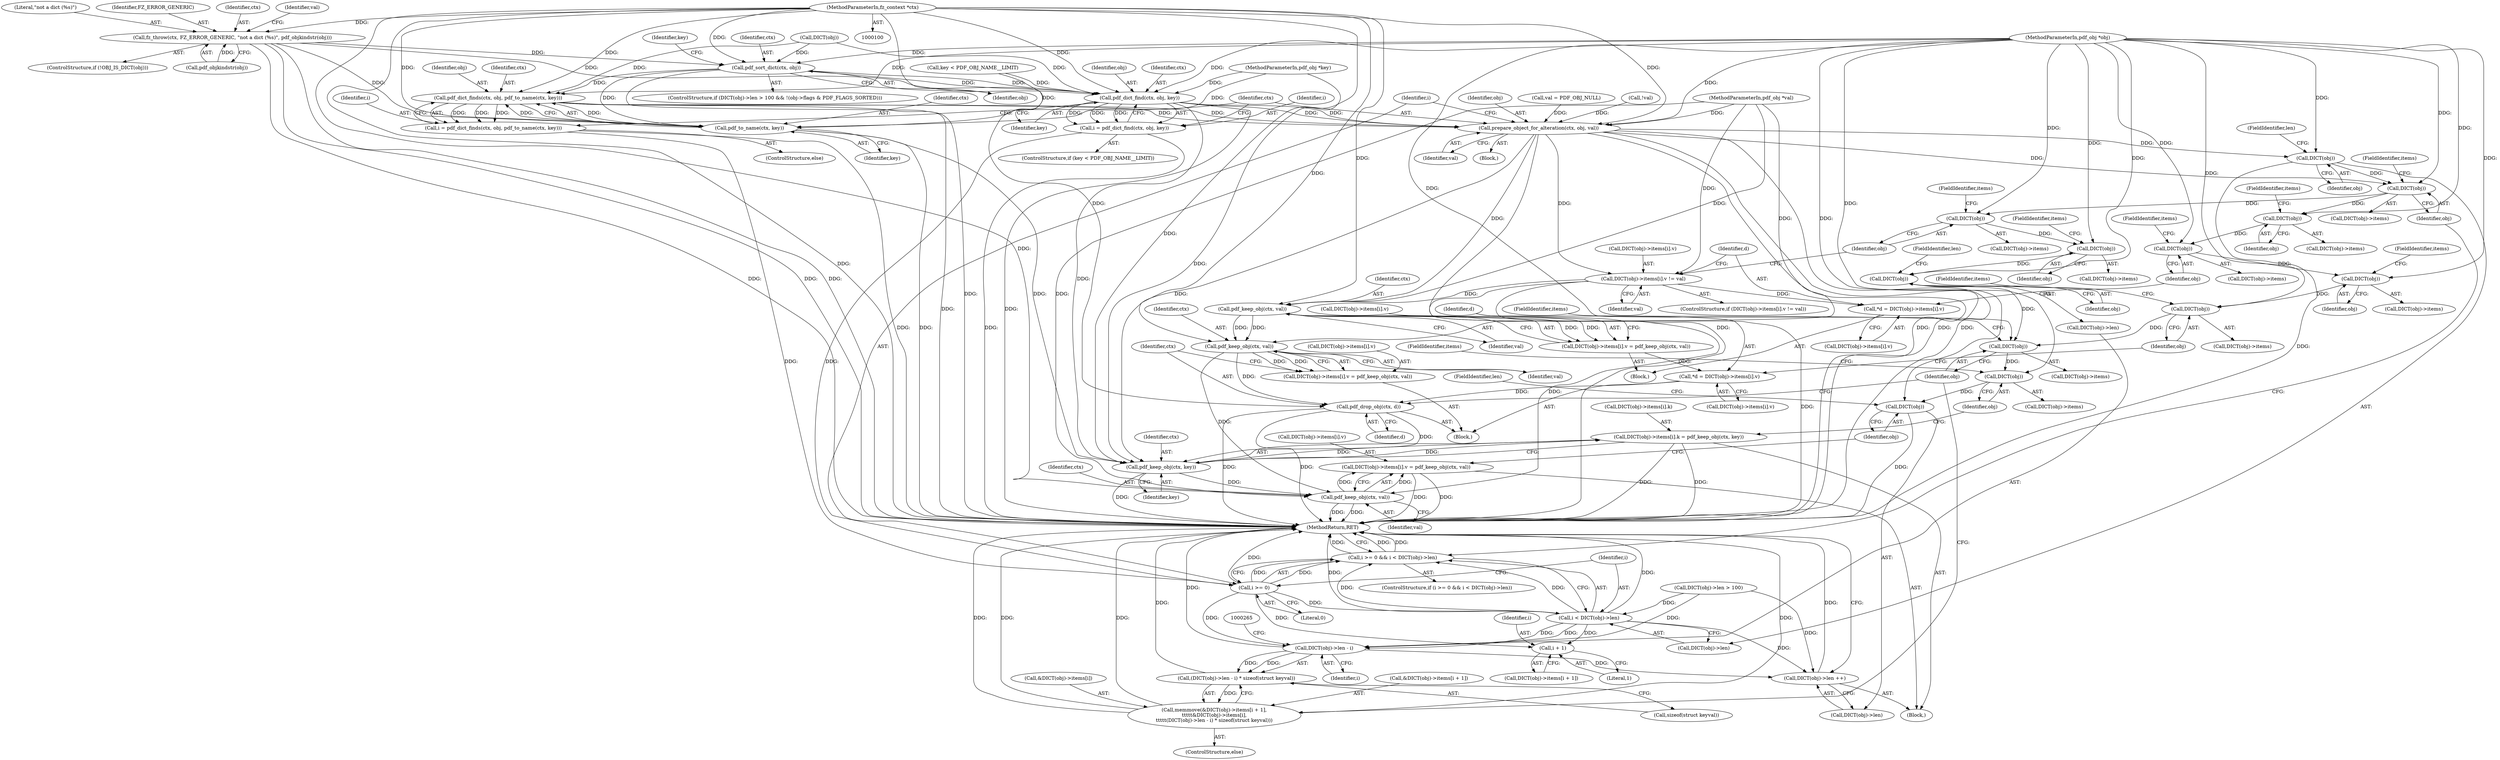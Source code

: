 digraph "1_ghostscript_1e03c06456d997435019fb3526fa2d4be7dbc6ec@pointer" {
"1000101" [label="(MethodParameterIn,fz_context *ctx)"];
"1000113" [label="(Call,fz_throw(ctx, FZ_ERROR_GENERIC, \"not a dict (%s)\", pdf_objkindstr(obj)))"];
"1000139" [label="(Call,pdf_sort_dict(ctx, obj))"];
"1000148" [label="(Call,pdf_dict_find(ctx, obj, key))"];
"1000146" [label="(Call,i = pdf_dict_find(ctx, obj, key))"];
"1000167" [label="(Call,i >= 0)"];
"1000166" [label="(Call,i >= 0 && i < DICT(obj)->len)"];
"1000170" [label="(Call,i < DICT(obj)->len)"];
"1000247" [label="(Call,i + 1)"];
"1000258" [label="(Call,DICT(obj)->len - i)"];
"1000257" [label="(Call,(DICT(obj)->len - i) * sizeof(struct keyval))"];
"1000240" [label="(Call,memmove(&DICT(obj)->items[i + 1],\n\t\t\t\t\t&DICT(obj)->items[i],\n\t\t\t\t\t(DICT(obj)->len - i) * sizeof(struct keyval)))"];
"1000290" [label="(Call,DICT(obj)->len ++)"];
"1000161" [label="(Call,prepare_object_for_alteration(ctx, obj, val))"];
"1000173" [label="(Call,DICT(obj))"];
"1000182" [label="(Call,DICT(obj))"];
"1000195" [label="(Call,DICT(obj))"];
"1000204" [label="(Call,DICT(obj))"];
"1000219" [label="(Call,DICT(obj))"];
"1000228" [label="(Call,DICT(obj))"];
"1000270" [label="(Call,DICT(obj))"];
"1000282" [label="(Call,DICT(obj))"];
"1000292" [label="(Call,DICT(obj))"];
"1000244" [label="(Call,DICT(obj))"];
"1000253" [label="(Call,DICT(obj))"];
"1000260" [label="(Call,DICT(obj))"];
"1000178" [label="(Call,DICT(obj)->items[i].v != val)"];
"1000190" [label="(Call,*d = DICT(obj)->items[i].v)"];
"1000209" [label="(Call,pdf_keep_obj(ctx, val))"];
"1000200" [label="(Call,DICT(obj)->items[i].v = pdf_keep_obj(ctx, val))"];
"1000214" [label="(Call,*d = DICT(obj)->items[i].v)"];
"1000236" [label="(Call,pdf_drop_obj(ctx, d))"];
"1000275" [label="(Call,pdf_keep_obj(ctx, key))"];
"1000266" [label="(Call,DICT(obj)->items[i].k = pdf_keep_obj(ctx, key))"];
"1000287" [label="(Call,pdf_keep_obj(ctx, val))"];
"1000278" [label="(Call,DICT(obj)->items[i].v = pdf_keep_obj(ctx, val))"];
"1000233" [label="(Call,pdf_keep_obj(ctx, val))"];
"1000224" [label="(Call,DICT(obj)->items[i].v = pdf_keep_obj(ctx, val))"];
"1000155" [label="(Call,pdf_dict_finds(ctx, obj, pdf_to_name(ctx, key)))"];
"1000153" [label="(Call,i = pdf_dict_finds(ctx, obj, pdf_to_name(ctx, key)))"];
"1000158" [label="(Call,pdf_to_name(ctx, key))"];
"1000182" [label="(Call,DICT(obj))"];
"1000250" [label="(Call,&DICT(obj)->items[i])"];
"1000277" [label="(Identifier,key)"];
"1000113" [label="(Call,fz_throw(ctx, FZ_ERROR_GENERIC, \"not a dict (%s)\", pdf_objkindstr(obj)))"];
"1000212" [label="(Block,)"];
"1000288" [label="(Identifier,ctx)"];
"1000282" [label="(Call,DICT(obj))"];
"1000276" [label="(Identifier,ctx)"];
"1000210" [label="(Identifier,ctx)"];
"1000194" [label="(Call,DICT(obj)->items)"];
"1000294" [label="(FieldIdentifier,len)"];
"1000278" [label="(Call,DICT(obj)->items[i].v = pdf_keep_obj(ctx, val))"];
"1000197" [label="(FieldIdentifier,items)"];
"1000216" [label="(Call,DICT(obj)->items[i].v)"];
"1000164" [label="(Identifier,val)"];
"1000257" [label="(Call,(DICT(obj)->len - i) * sizeof(struct keyval))"];
"1000236" [label="(Call,pdf_drop_obj(ctx, d))"];
"1000127" [label="(Call,DICT(obj)->len > 100)"];
"1000161" [label="(Call,prepare_object_for_alteration(ctx, obj, val))"];
"1000190" [label="(Call,*d = DICT(obj)->items[i].v)"];
"1000152" [label="(ControlStructure,else)"];
"1000260" [label="(Call,DICT(obj))"];
"1000211" [label="(Identifier,val)"];
"1000253" [label="(Call,DICT(obj))"];
"1000165" [label="(ControlStructure,if (i >= 0 && i < DICT(obj)->len))"];
"1000105" [label="(Block,)"];
"1000249" [label="(Literal,1)"];
"1000188" [label="(Block,)"];
"1000117" [label="(Call,pdf_objkindstr(obj))"];
"1000234" [label="(Identifier,ctx)"];
"1000143" [label="(Call,key < PDF_OBJ_NAME__LIMIT)"];
"1000114" [label="(Identifier,ctx)"];
"1000167" [label="(Call,i >= 0)"];
"1000195" [label="(Call,DICT(obj))"];
"1000173" [label="(Call,DICT(obj))"];
"1000171" [label="(Identifier,i)"];
"1000159" [label="(Identifier,ctx)"];
"1000170" [label="(Call,i < DICT(obj)->len)"];
"1000177" [label="(ControlStructure,if (DICT(obj)->items[i].v != val))"];
"1000166" [label="(Call,i >= 0 && i < DICT(obj)->len)"];
"1000158" [label="(Call,pdf_to_name(ctx, key))"];
"1000238" [label="(Identifier,d)"];
"1000241" [label="(Call,&DICT(obj)->items[i + 1])"];
"1000174" [label="(Identifier,obj)"];
"1000269" [label="(Call,DICT(obj)->items)"];
"1000151" [label="(Identifier,key)"];
"1000184" [label="(FieldIdentifier,items)"];
"1000214" [label="(Call,*d = DICT(obj)->items[i].v)"];
"1000172" [label="(Call,DICT(obj)->len)"];
"1000275" [label="(Call,pdf_keep_obj(ctx, key))"];
"1000261" [label="(Identifier,obj)"];
"1000233" [label="(Call,pdf_keep_obj(ctx, val))"];
"1000101" [label="(MethodParameterIn,fz_context *ctx)"];
"1000266" [label="(Call,DICT(obj)->items[i].k = pdf_keep_obj(ctx, key))"];
"1000160" [label="(Identifier,key)"];
"1000271" [label="(Identifier,obj)"];
"1000191" [label="(Identifier,d)"];
"1000155" [label="(Call,pdf_dict_finds(ctx, obj, pdf_to_name(ctx, key)))"];
"1000196" [label="(Identifier,obj)"];
"1000248" [label="(Identifier,i)"];
"1000120" [label="(Call,!val)"];
"1000140" [label="(Identifier,ctx)"];
"1000149" [label="(Identifier,ctx)"];
"1000156" [label="(Identifier,ctx)"];
"1000221" [label="(FieldIdentifier,items)"];
"1000262" [label="(FieldIdentifier,len)"];
"1000121" [label="(Identifier,val)"];
"1000144" [label="(Identifier,key)"];
"1000150" [label="(Identifier,obj)"];
"1000205" [label="(Identifier,obj)"];
"1000201" [label="(Call,DICT(obj)->items[i].v)"];
"1000146" [label="(Call,i = pdf_dict_find(ctx, obj, key))"];
"1000125" [label="(ControlStructure,if (DICT(obj)->len > 100 && !(obj->flags & PDF_FLAGS_SORTED)))"];
"1000290" [label="(Call,DICT(obj)->len ++)"];
"1000258" [label="(Call,DICT(obj)->len - i)"];
"1000179" [label="(Call,DICT(obj)->items[i].v)"];
"1000291" [label="(Call,DICT(obj)->len)"];
"1000246" [label="(FieldIdentifier,items)"];
"1000162" [label="(Identifier,ctx)"];
"1000142" [label="(ControlStructure,if (key < PDF_OBJ_NAME__LIMIT))"];
"1000220" [label="(Identifier,obj)"];
"1000263" [label="(Identifier,i)"];
"1000147" [label="(Identifier,i)"];
"1000252" [label="(Call,DICT(obj)->items)"];
"1000116" [label="(Literal,\"not a dict (%s)\")"];
"1000281" [label="(Call,DICT(obj)->items)"];
"1000225" [label="(Call,DICT(obj)->items[i].v)"];
"1000239" [label="(ControlStructure,else)"];
"1000122" [label="(Call,val = PDF_OBJ_NULL)"];
"1000215" [label="(Identifier,d)"];
"1000289" [label="(Identifier,val)"];
"1000292" [label="(Call,DICT(obj))"];
"1000219" [label="(Call,DICT(obj))"];
"1000154" [label="(Identifier,i)"];
"1000203" [label="(Call,DICT(obj)->items)"];
"1000293" [label="(Identifier,obj)"];
"1000279" [label="(Call,DICT(obj)->items[i].v)"];
"1000115" [label="(Identifier,FZ_ERROR_GENERIC)"];
"1000157" [label="(Identifier,obj)"];
"1000287" [label="(Call,pdf_keep_obj(ctx, val))"];
"1000139" [label="(Call,pdf_sort_dict(ctx, obj))"];
"1000244" [label="(Call,DICT(obj))"];
"1000192" [label="(Call,DICT(obj)->items[i].v)"];
"1000230" [label="(FieldIdentifier,items)"];
"1000183" [label="(Identifier,obj)"];
"1000264" [label="(Call,sizeof(struct keyval))"];
"1000295" [label="(MethodReturn,RET)"];
"1000129" [label="(Call,DICT(obj))"];
"1000104" [label="(MethodParameterIn,pdf_obj *val)"];
"1000200" [label="(Call,DICT(obj)->items[i].v = pdf_keep_obj(ctx, val))"];
"1000242" [label="(Call,DICT(obj)->items[i + 1])"];
"1000206" [label="(FieldIdentifier,items)"];
"1000148" [label="(Call,pdf_dict_find(ctx, obj, key))"];
"1000259" [label="(Call,DICT(obj)->len)"];
"1000209" [label="(Call,pdf_keep_obj(ctx, val))"];
"1000284" [label="(FieldIdentifier,items)"];
"1000267" [label="(Call,DICT(obj)->items[i].k)"];
"1000227" [label="(Call,DICT(obj)->items)"];
"1000178" [label="(Call,DICT(obj)->items[i].v != val)"];
"1000283" [label="(Identifier,obj)"];
"1000169" [label="(Literal,0)"];
"1000153" [label="(Call,i = pdf_dict_finds(ctx, obj, pdf_to_name(ctx, key)))"];
"1000163" [label="(Identifier,obj)"];
"1000270" [label="(Call,DICT(obj))"];
"1000224" [label="(Call,DICT(obj)->items[i].v = pdf_keep_obj(ctx, val))"];
"1000247" [label="(Call,i + 1)"];
"1000255" [label="(FieldIdentifier,items)"];
"1000175" [label="(FieldIdentifier,len)"];
"1000235" [label="(Identifier,val)"];
"1000218" [label="(Call,DICT(obj)->items)"];
"1000228" [label="(Call,DICT(obj))"];
"1000187" [label="(Identifier,val)"];
"1000109" [label="(ControlStructure,if (!OBJ_IS_DICT(obj)))"];
"1000102" [label="(MethodParameterIn,pdf_obj *obj)"];
"1000254" [label="(Identifier,obj)"];
"1000141" [label="(Identifier,obj)"];
"1000237" [label="(Identifier,ctx)"];
"1000176" [label="(Block,)"];
"1000204" [label="(Call,DICT(obj))"];
"1000272" [label="(FieldIdentifier,items)"];
"1000240" [label="(Call,memmove(&DICT(obj)->items[i + 1],\n\t\t\t\t\t&DICT(obj)->items[i],\n\t\t\t\t\t(DICT(obj)->len - i) * sizeof(struct keyval)))"];
"1000245" [label="(Identifier,obj)"];
"1000103" [label="(MethodParameterIn,pdf_obj *key)"];
"1000243" [label="(Call,DICT(obj)->items)"];
"1000229" [label="(Identifier,obj)"];
"1000168" [label="(Identifier,i)"];
"1000181" [label="(Call,DICT(obj)->items)"];
"1000101" -> "1000100"  [label="AST: "];
"1000101" -> "1000295"  [label="DDG: "];
"1000101" -> "1000113"  [label="DDG: "];
"1000101" -> "1000139"  [label="DDG: "];
"1000101" -> "1000148"  [label="DDG: "];
"1000101" -> "1000155"  [label="DDG: "];
"1000101" -> "1000158"  [label="DDG: "];
"1000101" -> "1000161"  [label="DDG: "];
"1000101" -> "1000209"  [label="DDG: "];
"1000101" -> "1000233"  [label="DDG: "];
"1000101" -> "1000236"  [label="DDG: "];
"1000101" -> "1000275"  [label="DDG: "];
"1000101" -> "1000287"  [label="DDG: "];
"1000113" -> "1000109"  [label="AST: "];
"1000113" -> "1000117"  [label="CFG: "];
"1000114" -> "1000113"  [label="AST: "];
"1000115" -> "1000113"  [label="AST: "];
"1000116" -> "1000113"  [label="AST: "];
"1000117" -> "1000113"  [label="AST: "];
"1000121" -> "1000113"  [label="CFG: "];
"1000113" -> "1000295"  [label="DDG: "];
"1000113" -> "1000295"  [label="DDG: "];
"1000113" -> "1000295"  [label="DDG: "];
"1000117" -> "1000113"  [label="DDG: "];
"1000113" -> "1000139"  [label="DDG: "];
"1000113" -> "1000148"  [label="DDG: "];
"1000113" -> "1000158"  [label="DDG: "];
"1000139" -> "1000125"  [label="AST: "];
"1000139" -> "1000141"  [label="CFG: "];
"1000140" -> "1000139"  [label="AST: "];
"1000141" -> "1000139"  [label="AST: "];
"1000144" -> "1000139"  [label="CFG: "];
"1000139" -> "1000295"  [label="DDG: "];
"1000129" -> "1000139"  [label="DDG: "];
"1000102" -> "1000139"  [label="DDG: "];
"1000139" -> "1000148"  [label="DDG: "];
"1000139" -> "1000148"  [label="DDG: "];
"1000139" -> "1000155"  [label="DDG: "];
"1000139" -> "1000158"  [label="DDG: "];
"1000148" -> "1000146"  [label="AST: "];
"1000148" -> "1000151"  [label="CFG: "];
"1000149" -> "1000148"  [label="AST: "];
"1000150" -> "1000148"  [label="AST: "];
"1000151" -> "1000148"  [label="AST: "];
"1000146" -> "1000148"  [label="CFG: "];
"1000148" -> "1000295"  [label="DDG: "];
"1000148" -> "1000146"  [label="DDG: "];
"1000148" -> "1000146"  [label="DDG: "];
"1000148" -> "1000146"  [label="DDG: "];
"1000129" -> "1000148"  [label="DDG: "];
"1000102" -> "1000148"  [label="DDG: "];
"1000143" -> "1000148"  [label="DDG: "];
"1000103" -> "1000148"  [label="DDG: "];
"1000148" -> "1000161"  [label="DDG: "];
"1000148" -> "1000161"  [label="DDG: "];
"1000148" -> "1000275"  [label="DDG: "];
"1000146" -> "1000142"  [label="AST: "];
"1000147" -> "1000146"  [label="AST: "];
"1000162" -> "1000146"  [label="CFG: "];
"1000146" -> "1000295"  [label="DDG: "];
"1000146" -> "1000167"  [label="DDG: "];
"1000167" -> "1000166"  [label="AST: "];
"1000167" -> "1000169"  [label="CFG: "];
"1000168" -> "1000167"  [label="AST: "];
"1000169" -> "1000167"  [label="AST: "];
"1000171" -> "1000167"  [label="CFG: "];
"1000166" -> "1000167"  [label="CFG: "];
"1000167" -> "1000295"  [label="DDG: "];
"1000167" -> "1000166"  [label="DDG: "];
"1000167" -> "1000166"  [label="DDG: "];
"1000153" -> "1000167"  [label="DDG: "];
"1000167" -> "1000170"  [label="DDG: "];
"1000167" -> "1000247"  [label="DDG: "];
"1000167" -> "1000258"  [label="DDG: "];
"1000166" -> "1000165"  [label="AST: "];
"1000166" -> "1000170"  [label="CFG: "];
"1000170" -> "1000166"  [label="AST: "];
"1000183" -> "1000166"  [label="CFG: "];
"1000295" -> "1000166"  [label="CFG: "];
"1000166" -> "1000295"  [label="DDG: "];
"1000166" -> "1000295"  [label="DDG: "];
"1000166" -> "1000295"  [label="DDG: "];
"1000170" -> "1000166"  [label="DDG: "];
"1000170" -> "1000166"  [label="DDG: "];
"1000170" -> "1000172"  [label="CFG: "];
"1000171" -> "1000170"  [label="AST: "];
"1000172" -> "1000170"  [label="AST: "];
"1000170" -> "1000295"  [label="DDG: "];
"1000170" -> "1000295"  [label="DDG: "];
"1000127" -> "1000170"  [label="DDG: "];
"1000170" -> "1000247"  [label="DDG: "];
"1000170" -> "1000258"  [label="DDG: "];
"1000170" -> "1000258"  [label="DDG: "];
"1000170" -> "1000290"  [label="DDG: "];
"1000247" -> "1000242"  [label="AST: "];
"1000247" -> "1000249"  [label="CFG: "];
"1000248" -> "1000247"  [label="AST: "];
"1000249" -> "1000247"  [label="AST: "];
"1000242" -> "1000247"  [label="CFG: "];
"1000258" -> "1000257"  [label="AST: "];
"1000258" -> "1000263"  [label="CFG: "];
"1000259" -> "1000258"  [label="AST: "];
"1000263" -> "1000258"  [label="AST: "];
"1000265" -> "1000258"  [label="CFG: "];
"1000258" -> "1000295"  [label="DDG: "];
"1000258" -> "1000257"  [label="DDG: "];
"1000258" -> "1000257"  [label="DDG: "];
"1000127" -> "1000258"  [label="DDG: "];
"1000258" -> "1000290"  [label="DDG: "];
"1000257" -> "1000240"  [label="AST: "];
"1000257" -> "1000264"  [label="CFG: "];
"1000264" -> "1000257"  [label="AST: "];
"1000240" -> "1000257"  [label="CFG: "];
"1000257" -> "1000295"  [label="DDG: "];
"1000257" -> "1000240"  [label="DDG: "];
"1000240" -> "1000239"  [label="AST: "];
"1000241" -> "1000240"  [label="AST: "];
"1000250" -> "1000240"  [label="AST: "];
"1000271" -> "1000240"  [label="CFG: "];
"1000240" -> "1000295"  [label="DDG: "];
"1000240" -> "1000295"  [label="DDG: "];
"1000240" -> "1000295"  [label="DDG: "];
"1000240" -> "1000295"  [label="DDG: "];
"1000290" -> "1000176"  [label="AST: "];
"1000290" -> "1000291"  [label="CFG: "];
"1000291" -> "1000290"  [label="AST: "];
"1000295" -> "1000290"  [label="CFG: "];
"1000290" -> "1000295"  [label="DDG: "];
"1000127" -> "1000290"  [label="DDG: "];
"1000161" -> "1000105"  [label="AST: "];
"1000161" -> "1000164"  [label="CFG: "];
"1000162" -> "1000161"  [label="AST: "];
"1000163" -> "1000161"  [label="AST: "];
"1000164" -> "1000161"  [label="AST: "];
"1000168" -> "1000161"  [label="CFG: "];
"1000161" -> "1000295"  [label="DDG: "];
"1000161" -> "1000295"  [label="DDG: "];
"1000161" -> "1000295"  [label="DDG: "];
"1000161" -> "1000295"  [label="DDG: "];
"1000155" -> "1000161"  [label="DDG: "];
"1000155" -> "1000161"  [label="DDG: "];
"1000102" -> "1000161"  [label="DDG: "];
"1000122" -> "1000161"  [label="DDG: "];
"1000120" -> "1000161"  [label="DDG: "];
"1000104" -> "1000161"  [label="DDG: "];
"1000161" -> "1000173"  [label="DDG: "];
"1000161" -> "1000182"  [label="DDG: "];
"1000161" -> "1000178"  [label="DDG: "];
"1000161" -> "1000209"  [label="DDG: "];
"1000161" -> "1000275"  [label="DDG: "];
"1000173" -> "1000172"  [label="AST: "];
"1000173" -> "1000174"  [label="CFG: "];
"1000174" -> "1000173"  [label="AST: "];
"1000175" -> "1000173"  [label="CFG: "];
"1000173" -> "1000295"  [label="DDG: "];
"1000102" -> "1000173"  [label="DDG: "];
"1000173" -> "1000182"  [label="DDG: "];
"1000182" -> "1000181"  [label="AST: "];
"1000182" -> "1000183"  [label="CFG: "];
"1000183" -> "1000182"  [label="AST: "];
"1000184" -> "1000182"  [label="CFG: "];
"1000102" -> "1000182"  [label="DDG: "];
"1000182" -> "1000195"  [label="DDG: "];
"1000182" -> "1000244"  [label="DDG: "];
"1000195" -> "1000194"  [label="AST: "];
"1000195" -> "1000196"  [label="CFG: "];
"1000196" -> "1000195"  [label="AST: "];
"1000197" -> "1000195"  [label="CFG: "];
"1000102" -> "1000195"  [label="DDG: "];
"1000195" -> "1000204"  [label="DDG: "];
"1000204" -> "1000203"  [label="AST: "];
"1000204" -> "1000205"  [label="CFG: "];
"1000205" -> "1000204"  [label="AST: "];
"1000206" -> "1000204"  [label="CFG: "];
"1000102" -> "1000204"  [label="DDG: "];
"1000204" -> "1000219"  [label="DDG: "];
"1000219" -> "1000218"  [label="AST: "];
"1000219" -> "1000220"  [label="CFG: "];
"1000220" -> "1000219"  [label="AST: "];
"1000221" -> "1000219"  [label="CFG: "];
"1000102" -> "1000219"  [label="DDG: "];
"1000219" -> "1000228"  [label="DDG: "];
"1000228" -> "1000227"  [label="AST: "];
"1000228" -> "1000229"  [label="CFG: "];
"1000229" -> "1000228"  [label="AST: "];
"1000230" -> "1000228"  [label="CFG: "];
"1000102" -> "1000228"  [label="DDG: "];
"1000228" -> "1000270"  [label="DDG: "];
"1000270" -> "1000269"  [label="AST: "];
"1000270" -> "1000271"  [label="CFG: "];
"1000271" -> "1000270"  [label="AST: "];
"1000272" -> "1000270"  [label="CFG: "];
"1000260" -> "1000270"  [label="DDG: "];
"1000102" -> "1000270"  [label="DDG: "];
"1000270" -> "1000282"  [label="DDG: "];
"1000282" -> "1000281"  [label="AST: "];
"1000282" -> "1000283"  [label="CFG: "];
"1000283" -> "1000282"  [label="AST: "];
"1000284" -> "1000282"  [label="CFG: "];
"1000102" -> "1000282"  [label="DDG: "];
"1000282" -> "1000292"  [label="DDG: "];
"1000292" -> "1000291"  [label="AST: "];
"1000292" -> "1000293"  [label="CFG: "];
"1000293" -> "1000292"  [label="AST: "];
"1000294" -> "1000292"  [label="CFG: "];
"1000292" -> "1000295"  [label="DDG: "];
"1000102" -> "1000292"  [label="DDG: "];
"1000244" -> "1000243"  [label="AST: "];
"1000244" -> "1000245"  [label="CFG: "];
"1000245" -> "1000244"  [label="AST: "];
"1000246" -> "1000244"  [label="CFG: "];
"1000102" -> "1000244"  [label="DDG: "];
"1000244" -> "1000253"  [label="DDG: "];
"1000253" -> "1000252"  [label="AST: "];
"1000253" -> "1000254"  [label="CFG: "];
"1000254" -> "1000253"  [label="AST: "];
"1000255" -> "1000253"  [label="CFG: "];
"1000102" -> "1000253"  [label="DDG: "];
"1000253" -> "1000260"  [label="DDG: "];
"1000260" -> "1000259"  [label="AST: "];
"1000260" -> "1000261"  [label="CFG: "];
"1000261" -> "1000260"  [label="AST: "];
"1000262" -> "1000260"  [label="CFG: "];
"1000102" -> "1000260"  [label="DDG: "];
"1000178" -> "1000177"  [label="AST: "];
"1000178" -> "1000187"  [label="CFG: "];
"1000179" -> "1000178"  [label="AST: "];
"1000187" -> "1000178"  [label="AST: "];
"1000191" -> "1000178"  [label="CFG: "];
"1000245" -> "1000178"  [label="CFG: "];
"1000178" -> "1000295"  [label="DDG: "];
"1000104" -> "1000178"  [label="DDG: "];
"1000178" -> "1000190"  [label="DDG: "];
"1000178" -> "1000209"  [label="DDG: "];
"1000178" -> "1000287"  [label="DDG: "];
"1000190" -> "1000188"  [label="AST: "];
"1000190" -> "1000192"  [label="CFG: "];
"1000191" -> "1000190"  [label="AST: "];
"1000192" -> "1000190"  [label="AST: "];
"1000205" -> "1000190"  [label="CFG: "];
"1000209" -> "1000200"  [label="AST: "];
"1000209" -> "1000211"  [label="CFG: "];
"1000210" -> "1000209"  [label="AST: "];
"1000211" -> "1000209"  [label="AST: "];
"1000200" -> "1000209"  [label="CFG: "];
"1000209" -> "1000200"  [label="DDG: "];
"1000209" -> "1000200"  [label="DDG: "];
"1000104" -> "1000209"  [label="DDG: "];
"1000209" -> "1000233"  [label="DDG: "];
"1000209" -> "1000233"  [label="DDG: "];
"1000200" -> "1000188"  [label="AST: "];
"1000201" -> "1000200"  [label="AST: "];
"1000215" -> "1000200"  [label="CFG: "];
"1000200" -> "1000214"  [label="DDG: "];
"1000214" -> "1000212"  [label="AST: "];
"1000214" -> "1000216"  [label="CFG: "];
"1000215" -> "1000214"  [label="AST: "];
"1000216" -> "1000214"  [label="AST: "];
"1000229" -> "1000214"  [label="CFG: "];
"1000214" -> "1000236"  [label="DDG: "];
"1000236" -> "1000212"  [label="AST: "];
"1000236" -> "1000238"  [label="CFG: "];
"1000237" -> "1000236"  [label="AST: "];
"1000238" -> "1000236"  [label="AST: "];
"1000271" -> "1000236"  [label="CFG: "];
"1000236" -> "1000295"  [label="DDG: "];
"1000236" -> "1000295"  [label="DDG: "];
"1000233" -> "1000236"  [label="DDG: "];
"1000236" -> "1000275"  [label="DDG: "];
"1000275" -> "1000266"  [label="AST: "];
"1000275" -> "1000277"  [label="CFG: "];
"1000276" -> "1000275"  [label="AST: "];
"1000277" -> "1000275"  [label="AST: "];
"1000266" -> "1000275"  [label="CFG: "];
"1000275" -> "1000295"  [label="DDG: "];
"1000275" -> "1000266"  [label="DDG: "];
"1000275" -> "1000266"  [label="DDG: "];
"1000158" -> "1000275"  [label="DDG: "];
"1000103" -> "1000275"  [label="DDG: "];
"1000275" -> "1000287"  [label="DDG: "];
"1000266" -> "1000176"  [label="AST: "];
"1000267" -> "1000266"  [label="AST: "];
"1000283" -> "1000266"  [label="CFG: "];
"1000266" -> "1000295"  [label="DDG: "];
"1000266" -> "1000295"  [label="DDG: "];
"1000287" -> "1000278"  [label="AST: "];
"1000287" -> "1000289"  [label="CFG: "];
"1000288" -> "1000287"  [label="AST: "];
"1000289" -> "1000287"  [label="AST: "];
"1000278" -> "1000287"  [label="CFG: "];
"1000287" -> "1000295"  [label="DDG: "];
"1000287" -> "1000295"  [label="DDG: "];
"1000287" -> "1000278"  [label="DDG: "];
"1000287" -> "1000278"  [label="DDG: "];
"1000233" -> "1000287"  [label="DDG: "];
"1000104" -> "1000287"  [label="DDG: "];
"1000278" -> "1000176"  [label="AST: "];
"1000279" -> "1000278"  [label="AST: "];
"1000293" -> "1000278"  [label="CFG: "];
"1000278" -> "1000295"  [label="DDG: "];
"1000278" -> "1000295"  [label="DDG: "];
"1000233" -> "1000224"  [label="AST: "];
"1000233" -> "1000235"  [label="CFG: "];
"1000234" -> "1000233"  [label="AST: "];
"1000235" -> "1000233"  [label="AST: "];
"1000224" -> "1000233"  [label="CFG: "];
"1000233" -> "1000224"  [label="DDG: "];
"1000233" -> "1000224"  [label="DDG: "];
"1000104" -> "1000233"  [label="DDG: "];
"1000224" -> "1000212"  [label="AST: "];
"1000225" -> "1000224"  [label="AST: "];
"1000237" -> "1000224"  [label="CFG: "];
"1000155" -> "1000153"  [label="AST: "];
"1000155" -> "1000158"  [label="CFG: "];
"1000156" -> "1000155"  [label="AST: "];
"1000157" -> "1000155"  [label="AST: "];
"1000158" -> "1000155"  [label="AST: "];
"1000153" -> "1000155"  [label="CFG: "];
"1000155" -> "1000295"  [label="DDG: "];
"1000155" -> "1000153"  [label="DDG: "];
"1000155" -> "1000153"  [label="DDG: "];
"1000155" -> "1000153"  [label="DDG: "];
"1000158" -> "1000155"  [label="DDG: "];
"1000158" -> "1000155"  [label="DDG: "];
"1000129" -> "1000155"  [label="DDG: "];
"1000102" -> "1000155"  [label="DDG: "];
"1000153" -> "1000152"  [label="AST: "];
"1000154" -> "1000153"  [label="AST: "];
"1000162" -> "1000153"  [label="CFG: "];
"1000153" -> "1000295"  [label="DDG: "];
"1000158" -> "1000160"  [label="CFG: "];
"1000159" -> "1000158"  [label="AST: "];
"1000160" -> "1000158"  [label="AST: "];
"1000158" -> "1000295"  [label="DDG: "];
"1000143" -> "1000158"  [label="DDG: "];
"1000103" -> "1000158"  [label="DDG: "];
}
